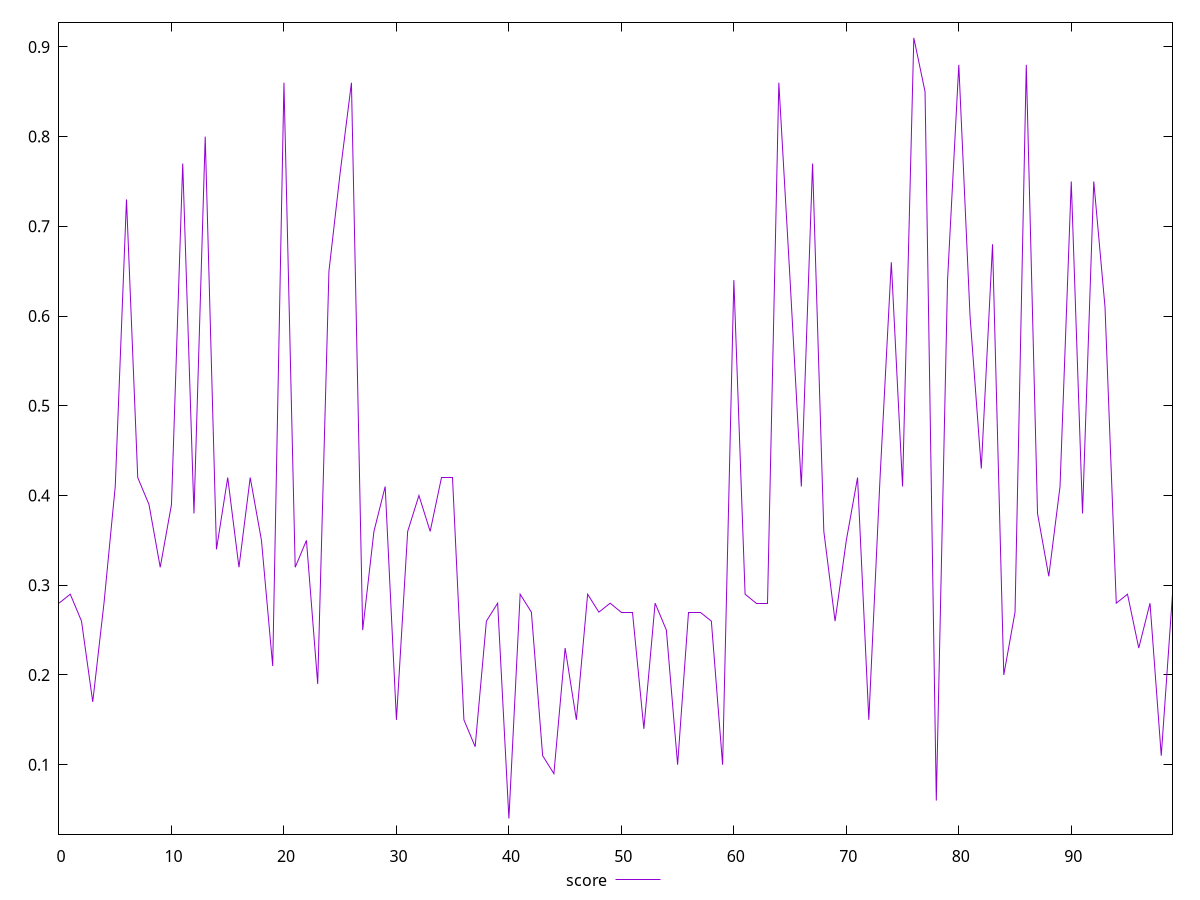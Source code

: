 reset

$score <<EOF
0 0.28
1 0.29
2 0.26
3 0.17
4 0.28
5 0.41
6 0.73
7 0.42
8 0.39
9 0.32
10 0.39
11 0.77
12 0.38
13 0.8
14 0.34
15 0.42
16 0.32
17 0.42
18 0.35
19 0.21
20 0.86
21 0.32
22 0.35
23 0.19
24 0.65
25 0.76
26 0.86
27 0.25
28 0.36
29 0.41
30 0.15
31 0.36
32 0.4
33 0.36
34 0.42
35 0.42
36 0.15
37 0.12
38 0.26
39 0.28
40 0.04
41 0.29
42 0.27
43 0.11
44 0.09
45 0.23
46 0.15
47 0.29
48 0.27
49 0.28
50 0.27
51 0.27
52 0.14
53 0.28
54 0.25
55 0.1
56 0.27
57 0.27
58 0.26
59 0.1
60 0.64
61 0.29
62 0.28
63 0.28
64 0.86
65 0.64
66 0.41
67 0.77
68 0.36
69 0.26
70 0.35
71 0.42
72 0.15
73 0.42
74 0.66
75 0.41
76 0.91
77 0.85
78 0.06
79 0.64
80 0.88
81 0.6
82 0.43
83 0.68
84 0.2
85 0.27
86 0.88
87 0.38
88 0.31
89 0.41
90 0.75
91 0.38
92 0.75
93 0.61
94 0.28
95 0.29
96 0.23
97 0.28
98 0.11
99 0.29
EOF

set key outside below
set xrange [0:99]
set yrange [0.022600000000000002:0.9274]
set trange [0.022600000000000002:0.9274]
set terminal svg size 640, 500 enhanced background rgb 'white'
set output "reprap/first-meaningful-paint/samples/pages+cached+noexternal+nomedia+nocss+nojs/score/values.svg"

plot $score title "score" with line

reset
